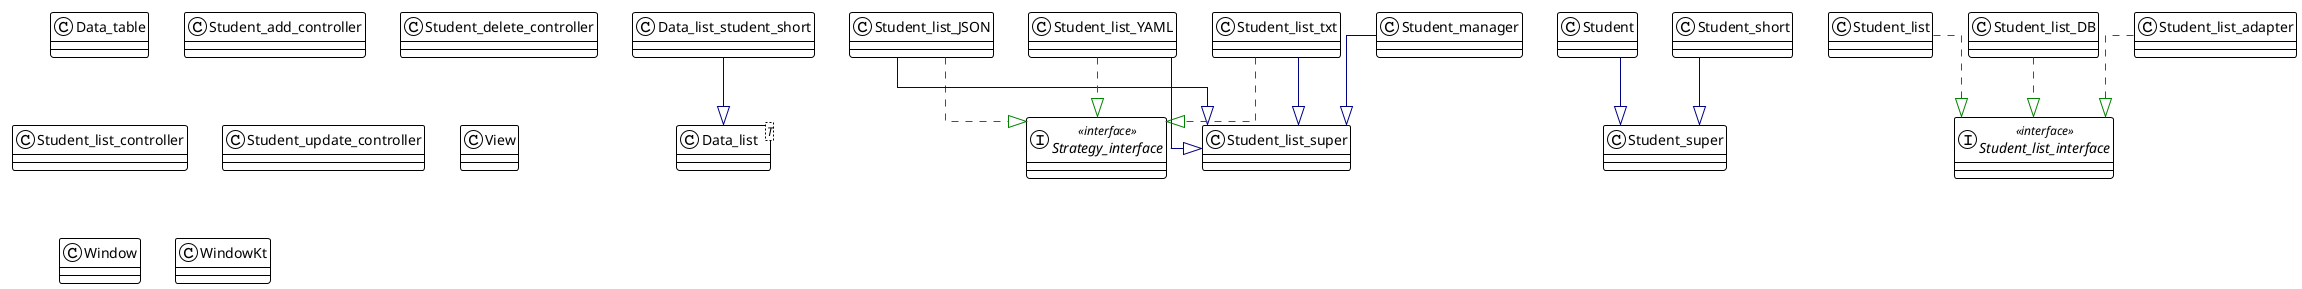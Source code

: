 @startuml

!theme plain
top to bottom direction
skinparam linetype ortho

class Data_list<T>
class Data_list_student_short
class Data_table
interface Strategy_interface << interface >>
class Student
class Student_add_controller
class Student_delete_controller
class Student_list
class Student_list_DB
class Student_list_JSON
class Student_list_YAML
class Student_list_adapter
class Student_list_controller
interface Student_list_interface << interface >>
class Student_list_super
class Student_list_txt
class Student_manager
class Student_short
class Student_super
class Student_update_controller
class View
class Window
class WindowKt

Data_list_student_short    -[#000082,plain]-^  Data_list                 
Student                    -[#000082,plain]-^  Student_super             
Student_list               -[#008200,dashed]-^  Student_list_interface    
Student_list_DB            -[#008200,dashed]-^  Student_list_interface    
Student_list_JSON          -[#008200,dashed]-^  Strategy_interface        
Student_list_JSON          -[#000082,plain]-^  Student_list_super        
Student_list_YAML          -[#008200,dashed]-^  Strategy_interface        
Student_list_YAML          -[#000082,plain]-^  Student_list_super        
Student_list_adapter       -[#008200,dashed]-^  Student_list_interface    
Student_list_txt           -[#008200,dashed]-^  Strategy_interface        
Student_list_txt           -[#000082,plain]-^  Student_list_super        
Student_manager            -[#000082,plain]-^  Student_list_super        
Student_short              -[#000082,plain]-^  Student_super             
@enduml
